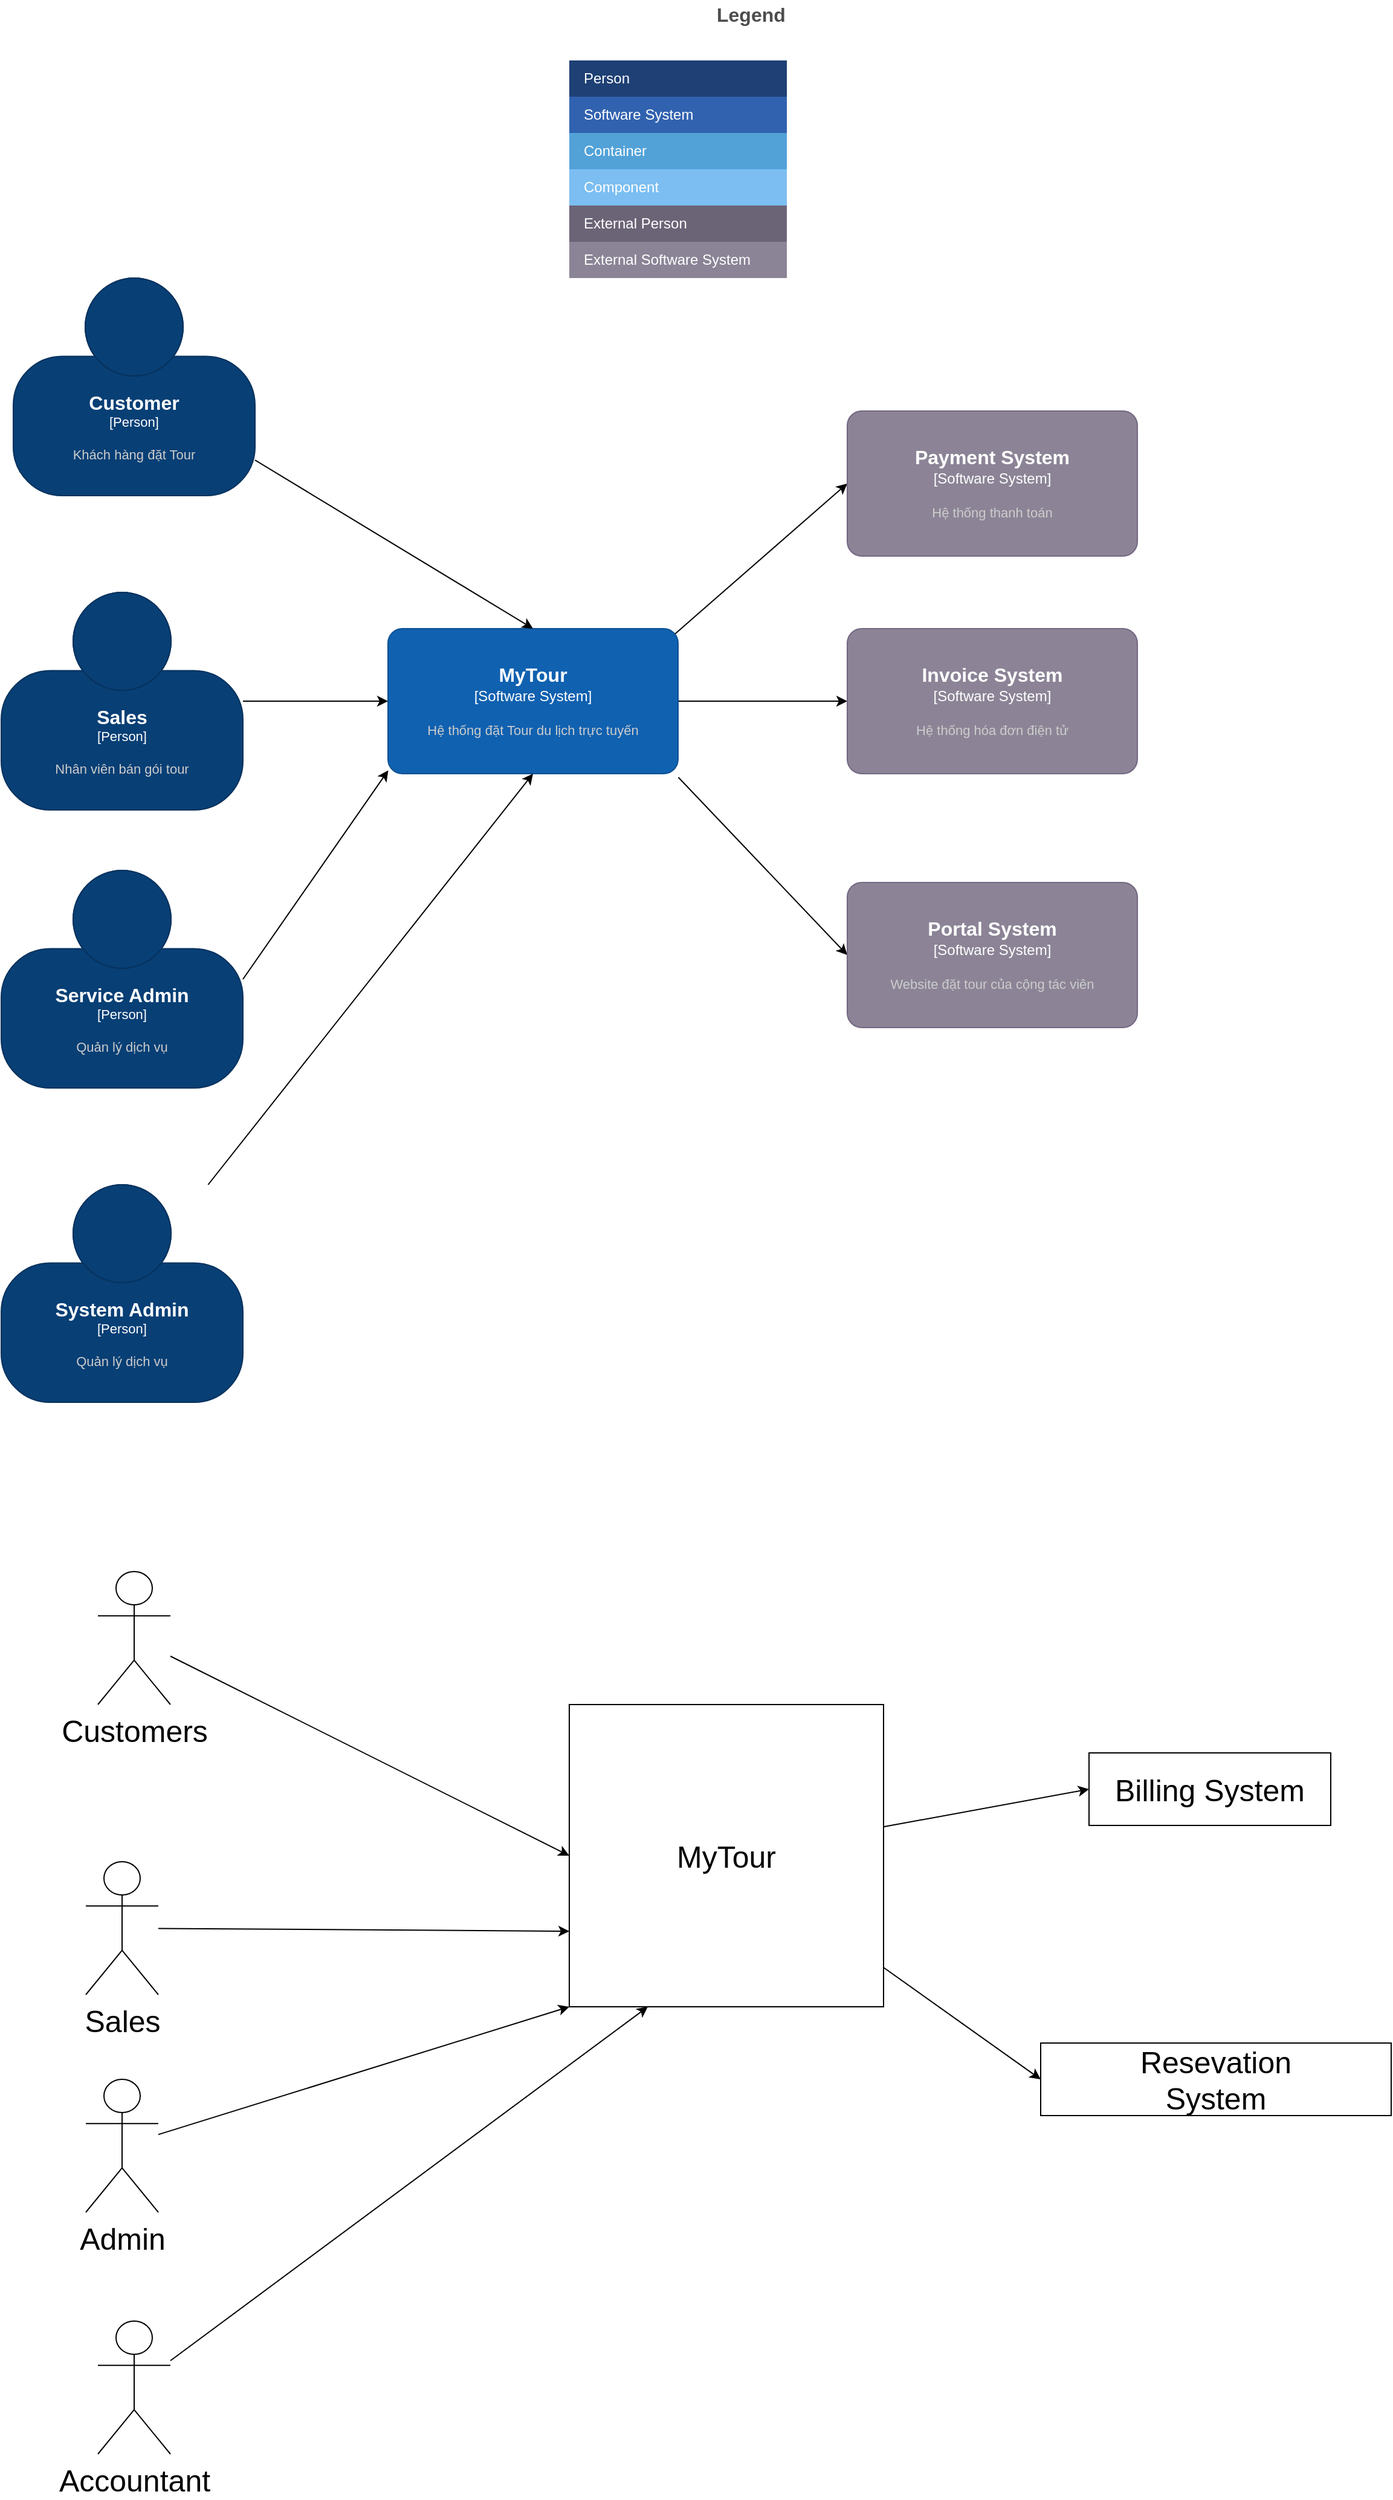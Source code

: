 <mxfile>
    <diagram id="pFiNIDz0Rk2GuOqOfzWn" name="Context">
        <mxGraphModel dx="1294" dy="867" grid="1" gridSize="10" guides="1" tooltips="1" connect="1" arrows="1" fold="1" page="1" pageScale="1" pageWidth="850" pageHeight="1100" math="0" shadow="0">
            <root>
                <mxCell id="0"/>
                <mxCell id="1" parent="0"/>
                <mxCell id="2" value="Legend" style="align=left;fontSize=16;fontStyle=1;strokeColor=none;fillColor=none;fontColor=#4D4D4D;spacingTop=-8;resizable=0;" vertex="1" parent="1">
                    <mxGeometry x="610" y="20" width="180" height="30" as="geometry"/>
                </mxCell>
                <mxCell id="3" value="" style="shape=table;html=1;whiteSpace=wrap;startSize=0;container=1;collapsible=0;childLayout=tableLayout;fillColor=none;align=left;spacingLeft=10;strokeColor=none;rounded=1;arcSize=11;fontColor=#FFFFFF;resizable=0;points=[[0.25,0,0],[0.5,0,0],[0.75,0,0],[1,0.25,0],[1,0.5,0],[1,0.75,0],[0.75,1,0],[0.5,1,0],[0.25,1,0],[0,0.75,0],[0,0.5,0],[0,0.25,0]];" vertex="1" parent="1">
                    <mxGeometry x="490" y="70" width="180" height="180" as="geometry"/>
                </mxCell>
                <mxCell id="4" value="Person" style="shape=partialRectangle;html=1;whiteSpace=wrap;connectable=0;fillColor=#1E4074;top=0;left=0;bottom=0;right=0;overflow=hidden;pointerEvents=1;align=left;spacingLeft=10;strokeColor=none;fontColor=#FFFFFF;" vertex="1" parent="3">
                    <mxGeometry width="180" height="30" as="geometry"/>
                </mxCell>
                <mxCell id="5" value="Software System" style="shape=partialRectangle;html=1;whiteSpace=wrap;connectable=0;fillColor=#3162AF;top=0;left=0;bottom=0;right=0;overflow=hidden;pointerEvents=1;align=left;spacingLeft=10;fontColor=#FFFFFF;" vertex="1" parent="3">
                    <mxGeometry y="30" width="180" height="30" as="geometry"/>
                </mxCell>
                <mxCell id="6" value="Container" style="shape=partialRectangle;html=1;whiteSpace=wrap;connectable=0;fillColor=#52A2D8;top=0;left=0;bottom=0;right=0;overflow=hidden;pointerEvents=1;align=left;spacingLeft=10;fontColor=#FFFFFF;" vertex="1" parent="3">
                    <mxGeometry y="60" width="180" height="30" as="geometry"/>
                </mxCell>
                <mxCell id="7" value="Component" style="shape=partialRectangle;html=1;whiteSpace=wrap;connectable=0;fillColor=#7CBEF1;top=0;left=0;bottom=0;right=0;overflow=hidden;pointerEvents=1;align=left;spacingLeft=10;fontColor=#FFFFFF;" vertex="1" parent="3">
                    <mxGeometry y="90" width="180" height="30" as="geometry"/>
                </mxCell>
                <mxCell id="8" value="External Person" style="shape=partialRectangle;html=1;whiteSpace=wrap;connectable=0;fillColor=#6B6477;top=0;left=0;bottom=0;right=0;overflow=hidden;pointerEvents=1;align=left;spacingLeft=10;fontColor=#FFFFFF;" vertex="1" parent="3">
                    <mxGeometry y="120" width="180" height="30" as="geometry"/>
                </mxCell>
                <mxCell id="9" value="External Software System" style="shape=partialRectangle;html=1;whiteSpace=wrap;connectable=0;fillColor=#8B8496;top=0;left=0;bottom=0;right=0;overflow=hidden;pointerEvents=1;align=left;spacingLeft=10;fontColor=#FFFFFF;" vertex="1" parent="3">
                    <mxGeometry y="150" width="180" height="30" as="geometry"/>
                </mxCell>
                <mxCell id="20" style="html=1;entryX=0;entryY=0.5;entryDx=0;entryDy=0;entryPerimeter=0;exitX=0.989;exitY=0.037;exitDx=0;exitDy=0;exitPerimeter=0;" edge="1" parent="1" source="10" target="19">
                    <mxGeometry relative="1" as="geometry"/>
                </mxCell>
                <mxCell id="22" style="html=1;entryX=0;entryY=0.5;entryDx=0;entryDy=0;entryPerimeter=0;" edge="1" parent="1" source="10" target="21">
                    <mxGeometry relative="1" as="geometry"/>
                </mxCell>
                <mxCell id="24" style="html=1;entryX=0;entryY=0.5;entryDx=0;entryDy=0;entryPerimeter=0;exitX=1.001;exitY=1.025;exitDx=0;exitDy=0;exitPerimeter=0;" edge="1" parent="1" source="10" target="23">
                    <mxGeometry relative="1" as="geometry"/>
                </mxCell>
                <object placeholders="1" c4Name="MyTour" c4Type="Software System" c4Description="Hệ thống đặt Tour du lịch trực tuyến" label="&lt;font style=&quot;font-size: 16px&quot;&gt;&lt;b&gt;%c4Name%&lt;/b&gt;&lt;/font&gt;&lt;div&gt;[%c4Type%]&lt;/div&gt;&lt;br&gt;&lt;div&gt;&lt;font style=&quot;font-size: 11px&quot;&gt;&lt;font color=&quot;#cccccc&quot;&gt;%c4Description%&lt;/font&gt;&lt;/div&gt;" id="10">
                    <mxCell style="rounded=1;whiteSpace=wrap;html=1;labelBackgroundColor=none;fillColor=#1061B0;fontColor=#ffffff;align=center;arcSize=10;strokeColor=#0D5091;metaEdit=1;resizable=0;points=[[0.25,0,0],[0.5,0,0],[0.75,0,0],[1,0.25,0],[1,0.5,0],[1,0.75,0],[0.75,1,0],[0.5,1,0],[0.25,1,0],[0,0.75,0],[0,0.5,0],[0,0.25,0]];" vertex="1" parent="1">
                        <mxGeometry x="340" y="540" width="240" height="120" as="geometry"/>
                    </mxCell>
                </object>
                <mxCell id="15" style="html=1;entryX=0.5;entryY=0;entryDx=0;entryDy=0;entryPerimeter=0;" edge="1" parent="1" source="11" target="10">
                    <mxGeometry relative="1" as="geometry"/>
                </mxCell>
                <object placeholders="1" c4Name="Customer" c4Type="Person" c4Description="Khách hàng đặt Tour" label="&lt;font style=&quot;font-size: 16px&quot;&gt;&lt;b&gt;%c4Name%&lt;/b&gt;&lt;/font&gt;&lt;div&gt;[%c4Type%]&lt;/div&gt;&lt;br&gt;&lt;div&gt;&lt;font style=&quot;font-size: 11px&quot;&gt;&lt;font color=&quot;#cccccc&quot;&gt;%c4Description%&lt;/font&gt;&lt;/div&gt;" id="11">
                    <mxCell style="html=1;fontSize=11;dashed=0;whiteSpace=wrap;fillColor=#083F75;strokeColor=#06315C;fontColor=#ffffff;shape=mxgraph.c4.person2;align=center;metaEdit=1;points=[[0.5,0,0],[1,0.5,0],[1,0.75,0],[0.75,1,0],[0.5,1,0],[0.25,1,0],[0,0.75,0],[0,0.5,0]];resizable=0;" vertex="1" parent="1">
                        <mxGeometry x="30" y="250" width="200" height="180" as="geometry"/>
                    </mxCell>
                </object>
                <mxCell id="16" style="edgeStyle=orthogonalEdgeStyle;html=1;entryX=0;entryY=0.5;entryDx=0;entryDy=0;entryPerimeter=0;" edge="1" parent="1" source="12" target="10">
                    <mxGeometry relative="1" as="geometry"/>
                </mxCell>
                <object placeholders="1" c4Name="Sales" c4Type="Person" c4Description="Nhân viên bán gói tour" label="&lt;font style=&quot;font-size: 16px&quot;&gt;&lt;b&gt;%c4Name%&lt;/b&gt;&lt;/font&gt;&lt;div&gt;[%c4Type%]&lt;/div&gt;&lt;br&gt;&lt;div&gt;&lt;font style=&quot;font-size: 11px&quot;&gt;&lt;font color=&quot;#cccccc&quot;&gt;%c4Description%&lt;/font&gt;&lt;/div&gt;" id="12">
                    <mxCell style="html=1;fontSize=11;dashed=0;whiteSpace=wrap;fillColor=#083F75;strokeColor=#06315C;fontColor=#ffffff;shape=mxgraph.c4.person2;align=center;metaEdit=1;points=[[0.5,0,0],[1,0.5,0],[1,0.75,0],[0.75,1,0],[0.5,1,0],[0.25,1,0],[0,0.75,0],[0,0.5,0]];resizable=0;" vertex="1" parent="1">
                        <mxGeometry x="20" y="510" width="200" height="180" as="geometry"/>
                    </mxCell>
                </object>
                <mxCell id="17" style="html=1;entryX=0.001;entryY=0.977;entryDx=0;entryDy=0;entryPerimeter=0;exitX=1;exitY=0.5;exitDx=0;exitDy=0;exitPerimeter=0;" edge="1" parent="1" source="13" target="10">
                    <mxGeometry relative="1" as="geometry"/>
                </mxCell>
                <object placeholders="1" c4Name="Service Admin" c4Type="Person" c4Description="Quản lý dịch vụ" label="&lt;font style=&quot;font-size: 16px&quot;&gt;&lt;b&gt;%c4Name%&lt;/b&gt;&lt;/font&gt;&lt;div&gt;[%c4Type%]&lt;/div&gt;&lt;br&gt;&lt;div&gt;&lt;font style=&quot;font-size: 11px&quot;&gt;&lt;font color=&quot;#cccccc&quot;&gt;%c4Description%&lt;/font&gt;&lt;/div&gt;" id="13">
                    <mxCell style="html=1;fontSize=11;dashed=0;whiteSpace=wrap;fillColor=#083F75;strokeColor=#06315C;fontColor=#ffffff;shape=mxgraph.c4.person2;align=center;metaEdit=1;points=[[0.5,0,0],[1,0.5,0],[1,0.75,0],[0.75,1,0],[0.5,1,0],[0.25,1,0],[0,0.75,0],[0,0.5,0]];resizable=0;" vertex="1" parent="1">
                        <mxGeometry x="20" y="740" width="200" height="180" as="geometry"/>
                    </mxCell>
                </object>
                <mxCell id="18" style="html=1;entryX=0.5;entryY=1;entryDx=0;entryDy=0;entryPerimeter=0;" edge="1" parent="1" source="14" target="10">
                    <mxGeometry relative="1" as="geometry"/>
                </mxCell>
                <object placeholders="1" c4Name="System Admin" c4Type="Person" c4Description="Quản lý dịch vụ" label="&lt;font style=&quot;font-size: 16px&quot;&gt;&lt;b&gt;%c4Name%&lt;/b&gt;&lt;/font&gt;&lt;div&gt;[%c4Type%]&lt;/div&gt;&lt;br&gt;&lt;div&gt;&lt;font style=&quot;font-size: 11px&quot;&gt;&lt;font color=&quot;#cccccc&quot;&gt;%c4Description%&lt;/font&gt;&lt;/div&gt;" id="14">
                    <mxCell style="html=1;fontSize=11;dashed=0;whiteSpace=wrap;fillColor=#083F75;strokeColor=#06315C;fontColor=#ffffff;shape=mxgraph.c4.person2;align=center;metaEdit=1;points=[[0.5,0,0],[1,0.5,0],[1,0.75,0],[0.75,1,0],[0.5,1,0],[0.25,1,0],[0,0.75,0],[0,0.5,0]];resizable=0;" vertex="1" parent="1">
                        <mxGeometry x="20" y="1000" width="200" height="180" as="geometry"/>
                    </mxCell>
                </object>
                <object placeholders="1" c4Name="Payment System" c4Type="Software System" c4Description="Hệ thống thanh toán" label="&lt;font style=&quot;font-size: 16px&quot;&gt;&lt;b&gt;%c4Name%&lt;/b&gt;&lt;/font&gt;&lt;div&gt;[%c4Type%]&lt;/div&gt;&lt;br&gt;&lt;div&gt;&lt;font style=&quot;font-size: 11px&quot;&gt;&lt;font color=&quot;#cccccc&quot;&gt;%c4Description%&lt;/font&gt;&lt;/div&gt;" id="19">
                    <mxCell style="rounded=1;whiteSpace=wrap;html=1;labelBackgroundColor=none;fillColor=#8C8496;fontColor=#ffffff;align=center;arcSize=10;strokeColor=#736782;metaEdit=1;resizable=0;points=[[0.25,0,0],[0.5,0,0],[0.75,0,0],[1,0.25,0],[1,0.5,0],[1,0.75,0],[0.75,1,0],[0.5,1,0],[0.25,1,0],[0,0.75,0],[0,0.5,0],[0,0.25,0]];" vertex="1" parent="1">
                        <mxGeometry x="720" y="360" width="240" height="120" as="geometry"/>
                    </mxCell>
                </object>
                <object placeholders="1" c4Name="Invoice System" c4Type="Software System" c4Description="Hệ thống hóa đơn điện tử" label="&lt;font style=&quot;font-size: 16px&quot;&gt;&lt;b&gt;%c4Name%&lt;/b&gt;&lt;/font&gt;&lt;div&gt;[%c4Type%]&lt;/div&gt;&lt;br&gt;&lt;div&gt;&lt;font style=&quot;font-size: 11px&quot;&gt;&lt;font color=&quot;#cccccc&quot;&gt;%c4Description%&lt;/font&gt;&lt;/div&gt;" id="21">
                    <mxCell style="rounded=1;whiteSpace=wrap;html=1;labelBackgroundColor=none;fillColor=#8C8496;fontColor=#ffffff;align=center;arcSize=10;strokeColor=#736782;metaEdit=1;resizable=0;points=[[0.25,0,0],[0.5,0,0],[0.75,0,0],[1,0.25,0],[1,0.5,0],[1,0.75,0],[0.75,1,0],[0.5,1,0],[0.25,1,0],[0,0.75,0],[0,0.5,0],[0,0.25,0]];" vertex="1" parent="1">
                        <mxGeometry x="720" y="540" width="240" height="120" as="geometry"/>
                    </mxCell>
                </object>
                <object placeholders="1" c4Name="Portal System" c4Type="Software System" c4Description="Website đặt tour của cộng tác viên" label="&lt;font style=&quot;font-size: 16px&quot;&gt;&lt;b&gt;%c4Name%&lt;/b&gt;&lt;/font&gt;&lt;div&gt;[%c4Type%]&lt;/div&gt;&lt;br&gt;&lt;div&gt;&lt;font style=&quot;font-size: 11px&quot;&gt;&lt;font color=&quot;#cccccc&quot;&gt;%c4Description%&lt;/font&gt;&lt;/div&gt;" id="23">
                    <mxCell style="rounded=1;whiteSpace=wrap;html=1;labelBackgroundColor=none;fillColor=#8C8496;fontColor=#ffffff;align=center;arcSize=10;strokeColor=#736782;metaEdit=1;resizable=0;points=[[0.25,0,0],[0.5,0,0],[0.75,0,0],[1,0.25,0],[1,0.5,0],[1,0.75,0],[0.75,1,0],[0.5,1,0],[0.25,1,0],[0,0.75,0],[0,0.5,0],[0,0.25,0]];" vertex="1" parent="1">
                        <mxGeometry x="720" y="750" width="240" height="120" as="geometry"/>
                    </mxCell>
                </object>
                <mxCell id="M4wl8vZNuOG4W6uODfuV-34" style="edgeStyle=none;html=1;entryX=0;entryY=0.5;entryDx=0;entryDy=0;fontSize=25;" edge="1" parent="1" source="M4wl8vZNuOG4W6uODfuV-24" target="M4wl8vZNuOG4W6uODfuV-33">
                    <mxGeometry relative="1" as="geometry"/>
                </mxCell>
                <mxCell id="U_Cg5edLYN1qBJqryrxD-25" style="edgeStyle=none;html=1;entryX=0;entryY=0.5;entryDx=0;entryDy=0;fontSize=14;" edge="1" parent="1" source="M4wl8vZNuOG4W6uODfuV-24" target="U_Cg5edLYN1qBJqryrxD-24">
                    <mxGeometry relative="1" as="geometry"/>
                </mxCell>
                <mxCell id="M4wl8vZNuOG4W6uODfuV-24" value="&lt;font style=&quot;font-size: 25px;&quot;&gt;MyTour&lt;/font&gt;" style="rounded=0;whiteSpace=wrap;html=1;" vertex="1" parent="1">
                    <mxGeometry x="490" y="1430" width="260" height="250" as="geometry"/>
                </mxCell>
                <mxCell id="M4wl8vZNuOG4W6uODfuV-29" style="html=1;entryX=0;entryY=0.5;entryDx=0;entryDy=0;fontSize=25;" edge="1" parent="1" source="M4wl8vZNuOG4W6uODfuV-25" target="M4wl8vZNuOG4W6uODfuV-24">
                    <mxGeometry relative="1" as="geometry"/>
                </mxCell>
                <mxCell id="M4wl8vZNuOG4W6uODfuV-25" value="Customers" style="shape=umlActor;verticalLabelPosition=bottom;verticalAlign=top;html=1;outlineConnect=0;fontSize=25;" vertex="1" parent="1">
                    <mxGeometry x="100" y="1320" width="60" height="110" as="geometry"/>
                </mxCell>
                <mxCell id="M4wl8vZNuOG4W6uODfuV-30" style="edgeStyle=none;html=1;entryX=0;entryY=0.75;entryDx=0;entryDy=0;fontSize=25;" edge="1" parent="1" source="M4wl8vZNuOG4W6uODfuV-26" target="M4wl8vZNuOG4W6uODfuV-24">
                    <mxGeometry relative="1" as="geometry"/>
                </mxCell>
                <mxCell id="M4wl8vZNuOG4W6uODfuV-26" value="Sales" style="shape=umlActor;verticalLabelPosition=bottom;verticalAlign=top;html=1;outlineConnect=0;fontSize=25;" vertex="1" parent="1">
                    <mxGeometry x="90" y="1560" width="60" height="110" as="geometry"/>
                </mxCell>
                <mxCell id="M4wl8vZNuOG4W6uODfuV-31" style="edgeStyle=none;html=1;entryX=0;entryY=1;entryDx=0;entryDy=0;fontSize=25;" edge="1" parent="1" source="M4wl8vZNuOG4W6uODfuV-27" target="M4wl8vZNuOG4W6uODfuV-24">
                    <mxGeometry relative="1" as="geometry"/>
                </mxCell>
                <mxCell id="M4wl8vZNuOG4W6uODfuV-27" value="Admin" style="shape=umlActor;verticalLabelPosition=bottom;verticalAlign=top;html=1;outlineConnect=0;fontSize=25;" vertex="1" parent="1">
                    <mxGeometry x="90" y="1740" width="60" height="110" as="geometry"/>
                </mxCell>
                <mxCell id="M4wl8vZNuOG4W6uODfuV-32" style="edgeStyle=none;html=1;entryX=0.25;entryY=1;entryDx=0;entryDy=0;fontSize=25;" edge="1" parent="1" source="M4wl8vZNuOG4W6uODfuV-28" target="M4wl8vZNuOG4W6uODfuV-24">
                    <mxGeometry relative="1" as="geometry"/>
                </mxCell>
                <mxCell id="M4wl8vZNuOG4W6uODfuV-28" value="Accountant" style="shape=umlActor;verticalLabelPosition=bottom;verticalAlign=top;html=1;outlineConnect=0;fontSize=25;" vertex="1" parent="1">
                    <mxGeometry x="100" y="1940" width="60" height="110" as="geometry"/>
                </mxCell>
                <mxCell id="M4wl8vZNuOG4W6uODfuV-33" value="Billing System" style="rounded=0;whiteSpace=wrap;html=1;fontSize=25;" vertex="1" parent="1">
                    <mxGeometry x="920" y="1470" width="200" height="60" as="geometry"/>
                </mxCell>
                <mxCell id="U_Cg5edLYN1qBJqryrxD-24" value="Resevation &lt;br&gt;System" style="rounded=0;whiteSpace=wrap;html=1;fontSize=25;" vertex="1" parent="1">
                    <mxGeometry x="880" y="1710" width="290" height="60" as="geometry"/>
                </mxCell>
            </root>
        </mxGraphModel>
    </diagram>
    <diagram id="AYeBG56PchbS2qu9HLIf" name="Use-case">
        <mxGraphModel dx="1510" dy="-88" grid="1" gridSize="10" guides="1" tooltips="1" connect="1" arrows="1" fold="1" page="1" pageScale="1" pageWidth="850" pageHeight="1100" math="0" shadow="0">
            <root>
                <mxCell id="0"/>
                <mxCell id="1" parent="0"/>
                <mxCell id="NAp8E5xApoleyLeriIOX-1" style="edgeStyle=none;html=1;entryX=0;entryY=0.5;entryDx=0;entryDy=0;fontSize=25;" edge="1" parent="1" source="NAp8E5xApoleyLeriIOX-2" target="NAp8E5xApoleyLeriIOX-11">
                    <mxGeometry relative="1" as="geometry"/>
                </mxCell>
                <mxCell id="NAp8E5xApoleyLeriIOX-2" value="&lt;font style=&quot;font-size: 25px;&quot;&gt;MyTour&lt;/font&gt;" style="rounded=0;whiteSpace=wrap;html=1;" vertex="1" parent="1">
                    <mxGeometry x="480" y="1300" width="470" height="810" as="geometry"/>
                </mxCell>
                <mxCell id="NAp8E5xApoleyLeriIOX-3" style="html=1;fontSize=25;entryX=0;entryY=0.5;entryDx=0;entryDy=0;" edge="1" parent="1" source="NAp8E5xApoleyLeriIOX-4" target="NAp8E5xApoleyLeriIOX-13">
                    <mxGeometry relative="1" as="geometry">
                        <mxPoint x="430" y="1420" as="targetPoint"/>
                    </mxGeometry>
                </mxCell>
                <mxCell id="NAp8E5xApoleyLeriIOX-16" style="edgeStyle=none;html=1;entryX=0;entryY=0.5;entryDx=0;entryDy=0;fontSize=14;" edge="1" parent="1" source="NAp8E5xApoleyLeriIOX-4" target="NAp8E5xApoleyLeriIOX-14">
                    <mxGeometry relative="1" as="geometry"/>
                </mxCell>
                <mxCell id="NAp8E5xApoleyLeriIOX-17" style="edgeStyle=none;html=1;entryX=0;entryY=0.5;entryDx=0;entryDy=0;fontSize=14;" edge="1" parent="1" source="NAp8E5xApoleyLeriIOX-4" target="NAp8E5xApoleyLeriIOX-15">
                    <mxGeometry relative="1" as="geometry"/>
                </mxCell>
                <mxCell id="NAp8E5xApoleyLeriIOX-20" style="edgeStyle=none;html=1;entryX=0;entryY=0.5;entryDx=0;entryDy=0;fontSize=14;" edge="1" parent="1" source="NAp8E5xApoleyLeriIOX-4" target="NAp8E5xApoleyLeriIOX-19">
                    <mxGeometry relative="1" as="geometry"/>
                </mxCell>
                <mxCell id="NAp8E5xApoleyLeriIOX-22" style="edgeStyle=none;html=1;entryX=0;entryY=0.5;entryDx=0;entryDy=0;fontSize=14;" edge="1" parent="1" source="NAp8E5xApoleyLeriIOX-4" target="NAp8E5xApoleyLeriIOX-21">
                    <mxGeometry relative="1" as="geometry"/>
                </mxCell>
                <mxCell id="NAp8E5xApoleyLeriIOX-4" value="Customers" style="shape=umlActor;verticalLabelPosition=bottom;verticalAlign=top;html=1;outlineConnect=0;fontSize=25;" vertex="1" parent="1">
                    <mxGeometry x="100" y="1320" width="60" height="110" as="geometry"/>
                </mxCell>
                <mxCell id="NAp8E5xApoleyLeriIOX-5" style="edgeStyle=none;html=1;entryX=0;entryY=0.5;entryDx=0;entryDy=0;fontSize=25;" edge="1" parent="1" source="NAp8E5xApoleyLeriIOX-6" target="NAp8E5xApoleyLeriIOX-13">
                    <mxGeometry relative="1" as="geometry"/>
                </mxCell>
                <mxCell id="NAp8E5xApoleyLeriIOX-23" style="edgeStyle=none;html=1;entryX=0;entryY=0.5;entryDx=0;entryDy=0;fontSize=14;" edge="1" parent="1" source="NAp8E5xApoleyLeriIOX-6" target="NAp8E5xApoleyLeriIOX-19">
                    <mxGeometry relative="1" as="geometry"/>
                </mxCell>
                <mxCell id="NAp8E5xApoleyLeriIOX-24" style="edgeStyle=none;html=1;entryX=0;entryY=0.5;entryDx=0;entryDy=0;fontSize=14;" edge="1" parent="1" source="NAp8E5xApoleyLeriIOX-6" target="NAp8E5xApoleyLeriIOX-15">
                    <mxGeometry relative="1" as="geometry"/>
                </mxCell>
                <mxCell id="NAp8E5xApoleyLeriIOX-6" value="Sales" style="shape=umlActor;verticalLabelPosition=bottom;verticalAlign=top;html=1;outlineConnect=0;fontSize=25;" vertex="1" parent="1">
                    <mxGeometry x="90" y="1505" width="60" height="110" as="geometry"/>
                </mxCell>
                <mxCell id="NAp8E5xApoleyLeriIOX-7" style="edgeStyle=none;html=1;entryX=0;entryY=0.75;entryDx=0;entryDy=0;fontSize=25;" edge="1" parent="1" source="NAp8E5xApoleyLeriIOX-8" target="NAp8E5xApoleyLeriIOX-2">
                    <mxGeometry relative="1" as="geometry"/>
                </mxCell>
                <mxCell id="NAp8E5xApoleyLeriIOX-8" value="Admin" style="shape=umlActor;verticalLabelPosition=bottom;verticalAlign=top;html=1;outlineConnect=0;fontSize=25;" vertex="1" parent="1">
                    <mxGeometry x="90" y="1740" width="60" height="110" as="geometry"/>
                </mxCell>
                <mxCell id="NAp8E5xApoleyLeriIOX-9" style="edgeStyle=none;html=1;entryX=0;entryY=1;entryDx=0;entryDy=0;fontSize=25;" edge="1" parent="1" source="NAp8E5xApoleyLeriIOX-10" target="NAp8E5xApoleyLeriIOX-2">
                    <mxGeometry relative="1" as="geometry"/>
                </mxCell>
                <mxCell id="NAp8E5xApoleyLeriIOX-10" value="Accountant" style="shape=umlActor;verticalLabelPosition=bottom;verticalAlign=top;html=1;outlineConnect=0;fontSize=25;" vertex="1" parent="1">
                    <mxGeometry x="80" y="1960" width="60" height="110" as="geometry"/>
                </mxCell>
                <mxCell id="NAp8E5xApoleyLeriIOX-11" value="Billing System" style="rounded=0;whiteSpace=wrap;html=1;fontSize=25;" vertex="1" parent="1">
                    <mxGeometry x="1210" y="1200" width="200" height="60" as="geometry"/>
                </mxCell>
                <mxCell id="NAp8E5xApoleyLeriIOX-13" value="&lt;font style=&quot;font-size: 14px;&quot;&gt;BookTour&lt;/font&gt;" style="ellipse;whiteSpace=wrap;html=1;fontSize=25;" vertex="1" parent="1">
                    <mxGeometry x="520" y="1390" width="80" height="60" as="geometry"/>
                </mxCell>
                <mxCell id="NAp8E5xApoleyLeriIOX-14" value="&lt;font style=&quot;font-size: 14px;&quot;&gt;ListTour&lt;/font&gt;" style="ellipse;whiteSpace=wrap;html=1;fontSize=25;" vertex="1" parent="1">
                    <mxGeometry x="510" y="1540" width="100" height="40" as="geometry"/>
                </mxCell>
                <mxCell id="NAp8E5xApoleyLeriIOX-15" value="&lt;font style=&quot;font-size: 14px;&quot;&gt;ViewTour&lt;/font&gt;" style="ellipse;whiteSpace=wrap;html=1;fontSize=25;" vertex="1" parent="1">
                    <mxGeometry x="530" y="1600" width="80" height="40" as="geometry"/>
                </mxCell>
                <mxCell id="NAp8E5xApoleyLeriIOX-19" value="&lt;font style=&quot;font-size: 14px;&quot;&gt;AddParticipant&lt;/font&gt;" style="ellipse;whiteSpace=wrap;html=1;fontSize=25;" vertex="1" parent="1">
                    <mxGeometry x="520" y="1460" width="110" height="50" as="geometry"/>
                </mxCell>
                <mxCell id="NAp8E5xApoleyLeriIOX-21" value="&lt;font style=&quot;font-size: 14px;&quot;&gt;Share2FB&lt;/font&gt;" style="ellipse;whiteSpace=wrap;html=1;fontSize=25;" vertex="1" parent="1">
                    <mxGeometry x="510" y="1330" width="90" height="40" as="geometry"/>
                </mxCell>
            </root>
        </mxGraphModel>
    </diagram>
    <diagram id="uxwfmmsEQdhEVAPut18g" name="HLD">
        <mxGraphModel dx="765" dy="714" grid="1" gridSize="10" guides="1" tooltips="1" connect="1" arrows="1" fold="1" page="1" pageScale="1" pageWidth="850" pageHeight="1100" math="0" shadow="0">
            <root>
                <mxCell id="0"/>
                <mxCell id="1" parent="0"/>
            </root>
        </mxGraphModel>
    </diagram>
</mxfile>